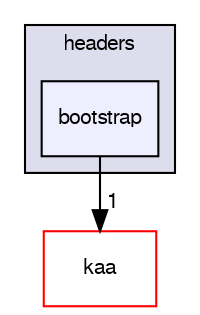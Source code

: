 digraph "/var/lib/jenkins/workspace/kaa_public/client/client-multi/client-cpp/test/headers/bootstrap" {
  bgcolor=transparent;
  compound=true
  node [ fontsize="10", fontname="FreeSans"];
  edge [ labelfontsize="10", labelfontname="FreeSans"];
  subgraph clusterdir_4a95a1809dd8e4bac4fff958db3a7f05 {
    graph [ bgcolor="#ddddee", pencolor="black", label="headers" fontname="FreeSans", fontsize="10", URL="dir_4a95a1809dd8e4bac4fff958db3a7f05.html"]
  dir_4700f3ad9e429ac2f07018b7d2605122 [shape=box, label="bootstrap", style="filled", fillcolor="#eeeeff", pencolor="black", URL="dir_4700f3ad9e429ac2f07018b7d2605122.html"];
  }
  dir_1ac78b1500c3fd9a977bacb448b54d1a [shape=box label="kaa" color="red" URL="dir_1ac78b1500c3fd9a977bacb448b54d1a.html"];
  dir_4700f3ad9e429ac2f07018b7d2605122->dir_1ac78b1500c3fd9a977bacb448b54d1a [headlabel="1", labeldistance=1.5 headhref="dir_000070_000040.html"];
}

